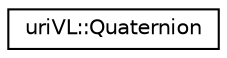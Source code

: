 digraph "Graphical Class Hierarchy"
{
  edge [fontname="Helvetica",fontsize="10",labelfontname="Helvetica",labelfontsize="10"];
  node [fontname="Helvetica",fontsize="10",shape=record];
  rankdir="LR";
  Node1 [label="uriVL::Quaternion",height=0.2,width=0.4,color="black", fillcolor="white", style="filled",URL="$classuriVL_1_1Quaternion.html",tooltip="Quaternion Class. "];
}
